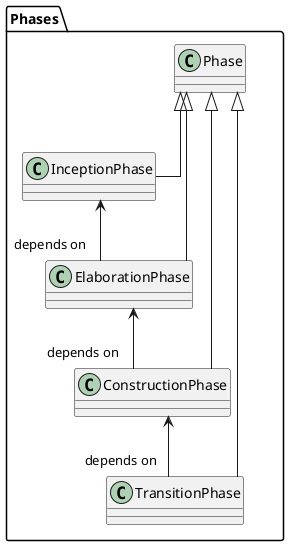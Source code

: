 @startuml

top to bottom direction
skinparam Linetype ortho

namespace Phases {
    Class Phase
    Class InceptionPhase extends Phase
    Class ElaborationPhase extends Phase
    Class ConstructionPhase extends Phase
    Class TransitionPhase extends Phase

    InceptionPhase <-- "depends on" ElaborationPhase
    ElaborationPhase <-- "depends on" ConstructionPhase
    ConstructionPhase <-- "depends on" TransitionPhase
}

@enduml